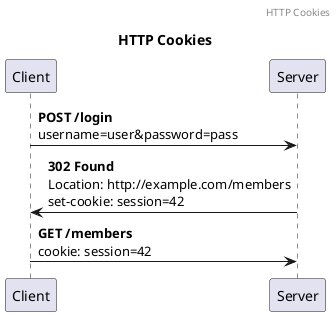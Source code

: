 @startuml HTTP Cookies

header HTTP Cookies

title HTTP Cookies

Client -> Server : <b>POST /login</b>\nusername=user&password=pass

Server -> Client : <b>302 Found</b>\nLocation: http://example.com/members\nset-cookie: session=42

Client -> Server : <b>GET /members</b>\ncookie: session=42


@enduml